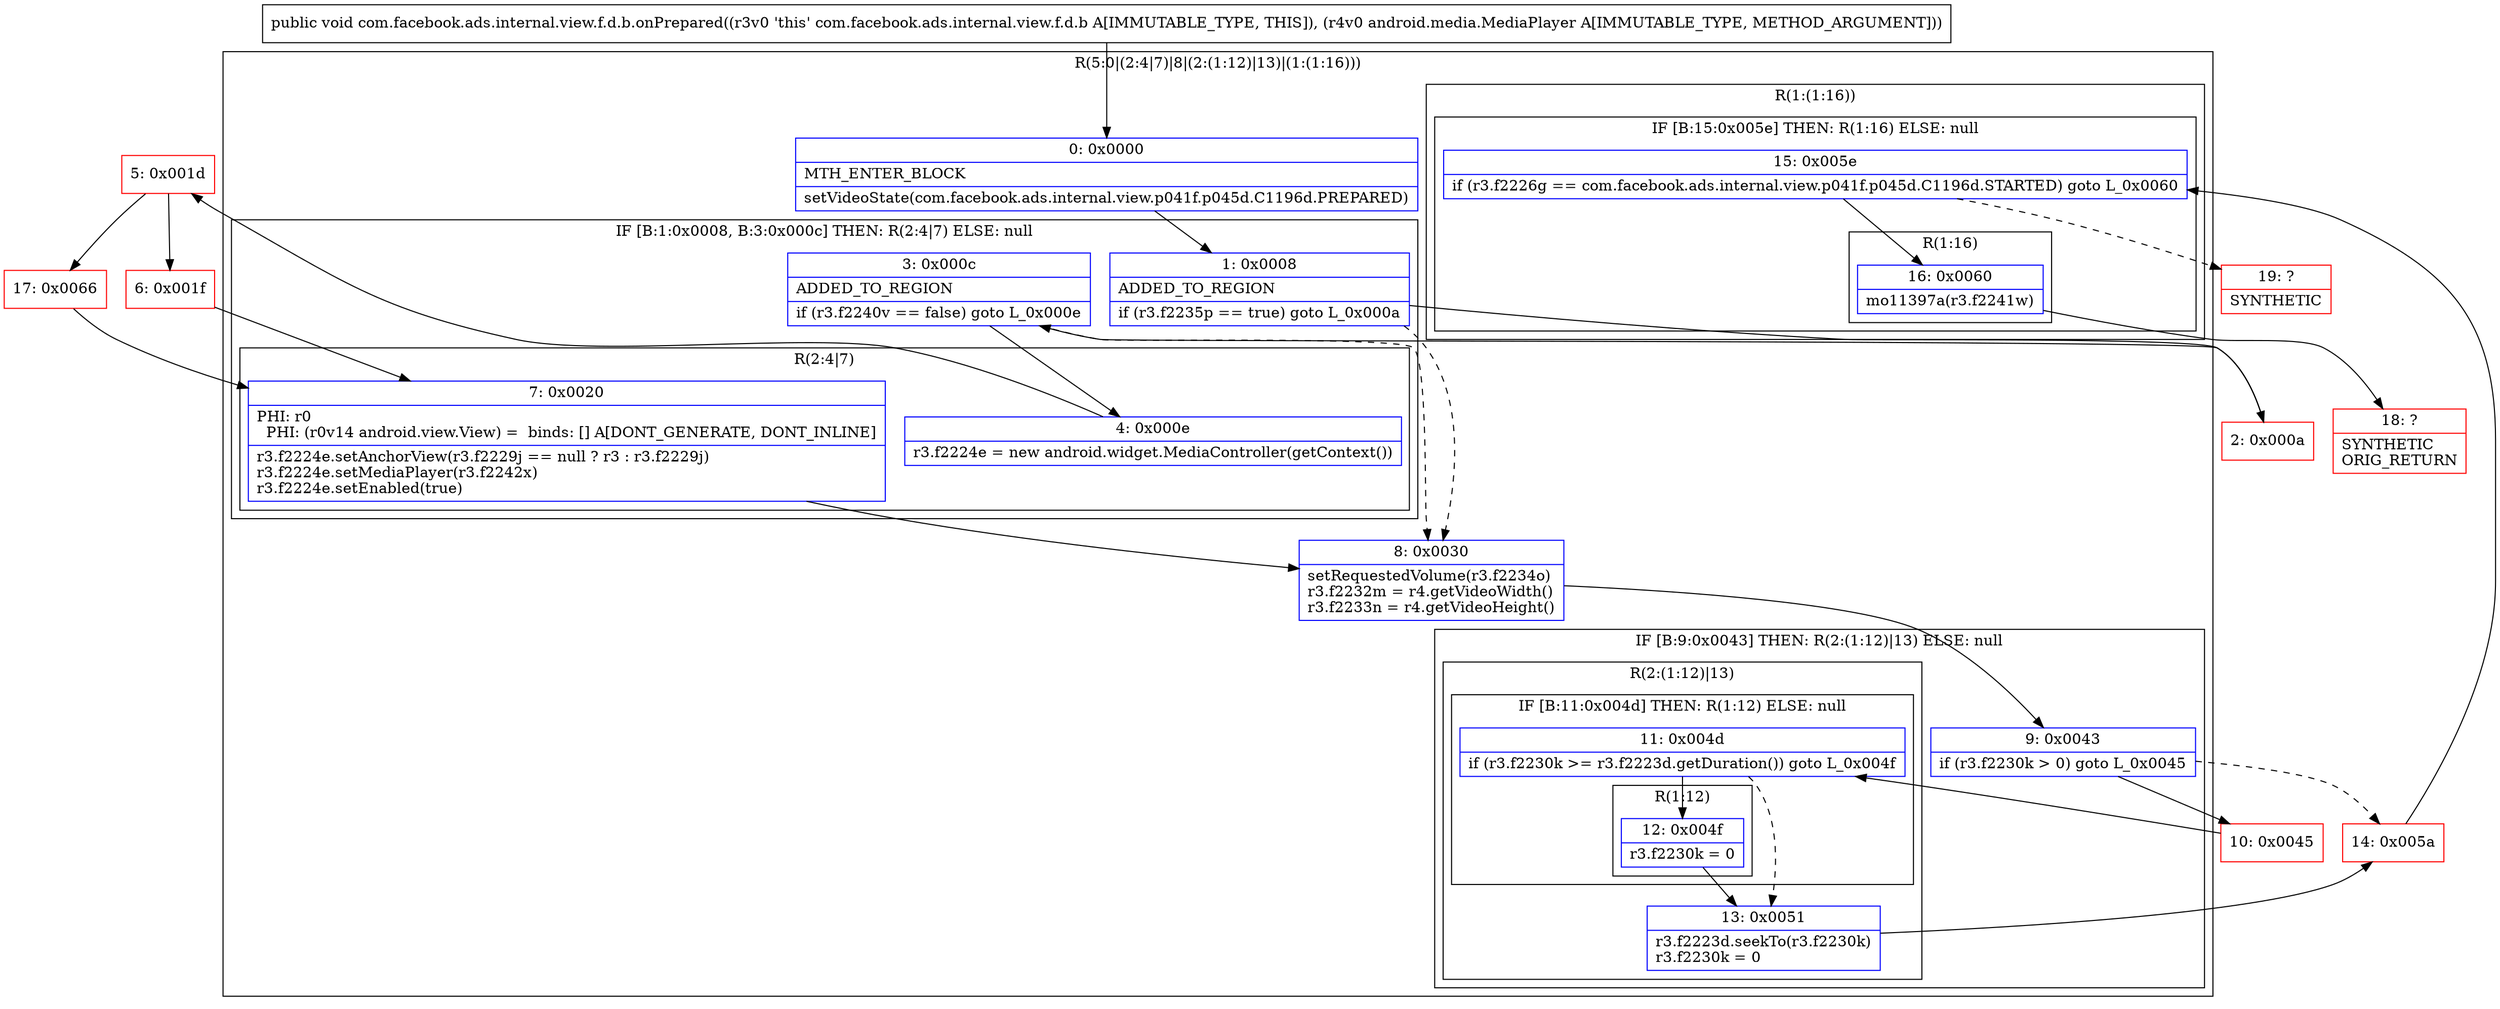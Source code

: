 digraph "CFG forcom.facebook.ads.internal.view.f.d.b.onPrepared(Landroid\/media\/MediaPlayer;)V" {
subgraph cluster_Region_2084904513 {
label = "R(5:0|(2:4|7)|8|(2:(1:12)|13)|(1:(1:16)))";
node [shape=record,color=blue];
Node_0 [shape=record,label="{0\:\ 0x0000|MTH_ENTER_BLOCK\l|setVideoState(com.facebook.ads.internal.view.p041f.p045d.C1196d.PREPARED)\l}"];
subgraph cluster_IfRegion_339701339 {
label = "IF [B:1:0x0008, B:3:0x000c] THEN: R(2:4|7) ELSE: null";
node [shape=record,color=blue];
Node_1 [shape=record,label="{1\:\ 0x0008|ADDED_TO_REGION\l|if (r3.f2235p == true) goto L_0x000a\l}"];
Node_3 [shape=record,label="{3\:\ 0x000c|ADDED_TO_REGION\l|if (r3.f2240v == false) goto L_0x000e\l}"];
subgraph cluster_Region_1619373408 {
label = "R(2:4|7)";
node [shape=record,color=blue];
Node_4 [shape=record,label="{4\:\ 0x000e|r3.f2224e = new android.widget.MediaController(getContext())\l}"];
Node_7 [shape=record,label="{7\:\ 0x0020|PHI: r0 \l  PHI: (r0v14 android.view.View) =  binds: [] A[DONT_GENERATE, DONT_INLINE]\l|r3.f2224e.setAnchorView(r3.f2229j == null ? r3 : r3.f2229j)\lr3.f2224e.setMediaPlayer(r3.f2242x)\lr3.f2224e.setEnabled(true)\l}"];
}
}
Node_8 [shape=record,label="{8\:\ 0x0030|setRequestedVolume(r3.f2234o)\lr3.f2232m = r4.getVideoWidth()\lr3.f2233n = r4.getVideoHeight()\l}"];
subgraph cluster_IfRegion_586150346 {
label = "IF [B:9:0x0043] THEN: R(2:(1:12)|13) ELSE: null";
node [shape=record,color=blue];
Node_9 [shape=record,label="{9\:\ 0x0043|if (r3.f2230k \> 0) goto L_0x0045\l}"];
subgraph cluster_Region_1980515520 {
label = "R(2:(1:12)|13)";
node [shape=record,color=blue];
subgraph cluster_IfRegion_422486508 {
label = "IF [B:11:0x004d] THEN: R(1:12) ELSE: null";
node [shape=record,color=blue];
Node_11 [shape=record,label="{11\:\ 0x004d|if (r3.f2230k \>= r3.f2223d.getDuration()) goto L_0x004f\l}"];
subgraph cluster_Region_1410199812 {
label = "R(1:12)";
node [shape=record,color=blue];
Node_12 [shape=record,label="{12\:\ 0x004f|r3.f2230k = 0\l}"];
}
}
Node_13 [shape=record,label="{13\:\ 0x0051|r3.f2223d.seekTo(r3.f2230k)\lr3.f2230k = 0\l}"];
}
}
subgraph cluster_Region_162610158 {
label = "R(1:(1:16))";
node [shape=record,color=blue];
subgraph cluster_IfRegion_487539804 {
label = "IF [B:15:0x005e] THEN: R(1:16) ELSE: null";
node [shape=record,color=blue];
Node_15 [shape=record,label="{15\:\ 0x005e|if (r3.f2226g == com.facebook.ads.internal.view.p041f.p045d.C1196d.STARTED) goto L_0x0060\l}"];
subgraph cluster_Region_1908582352 {
label = "R(1:16)";
node [shape=record,color=blue];
Node_16 [shape=record,label="{16\:\ 0x0060|mo11397a(r3.f2241w)\l}"];
}
}
}
}
Node_2 [shape=record,color=red,label="{2\:\ 0x000a}"];
Node_5 [shape=record,color=red,label="{5\:\ 0x001d}"];
Node_6 [shape=record,color=red,label="{6\:\ 0x001f}"];
Node_10 [shape=record,color=red,label="{10\:\ 0x0045}"];
Node_14 [shape=record,color=red,label="{14\:\ 0x005a}"];
Node_17 [shape=record,color=red,label="{17\:\ 0x0066}"];
Node_18 [shape=record,color=red,label="{18\:\ ?|SYNTHETIC\lORIG_RETURN\l}"];
Node_19 [shape=record,color=red,label="{19\:\ ?|SYNTHETIC\l}"];
MethodNode[shape=record,label="{public void com.facebook.ads.internal.view.f.d.b.onPrepared((r3v0 'this' com.facebook.ads.internal.view.f.d.b A[IMMUTABLE_TYPE, THIS]), (r4v0 android.media.MediaPlayer A[IMMUTABLE_TYPE, METHOD_ARGUMENT])) }"];
MethodNode -> Node_0;
Node_0 -> Node_1;
Node_1 -> Node_2;
Node_1 -> Node_8[style=dashed];
Node_3 -> Node_4;
Node_3 -> Node_8[style=dashed];
Node_4 -> Node_5;
Node_7 -> Node_8;
Node_8 -> Node_9;
Node_9 -> Node_10;
Node_9 -> Node_14[style=dashed];
Node_11 -> Node_12;
Node_11 -> Node_13[style=dashed];
Node_12 -> Node_13;
Node_13 -> Node_14;
Node_15 -> Node_16;
Node_15 -> Node_19[style=dashed];
Node_16 -> Node_18;
Node_2 -> Node_3;
Node_5 -> Node_6;
Node_5 -> Node_17;
Node_6 -> Node_7;
Node_10 -> Node_11;
Node_14 -> Node_15;
Node_17 -> Node_7;
}

